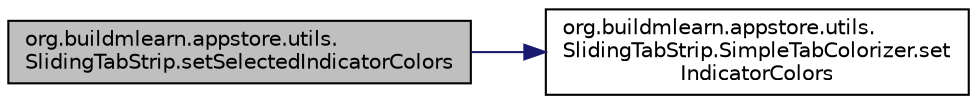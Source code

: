 digraph "org.buildmlearn.appstore.utils.SlidingTabStrip.setSelectedIndicatorColors"
{
 // INTERACTIVE_SVG=YES
  bgcolor="transparent";
  edge [fontname="Helvetica",fontsize="10",labelfontname="Helvetica",labelfontsize="10"];
  node [fontname="Helvetica",fontsize="10",shape=record];
  rankdir="LR";
  Node1 [label="org.buildmlearn.appstore.utils.\lSlidingTabStrip.setSelectedIndicatorColors",height=0.2,width=0.4,color="black", fillcolor="grey75", style="filled", fontcolor="black"];
  Node1 -> Node2 [color="midnightblue",fontsize="10",style="solid",fontname="Helvetica"];
  Node2 [label="org.buildmlearn.appstore.utils.\lSlidingTabStrip.SimpleTabColorizer.set\lIndicatorColors",height=0.2,width=0.4,color="black",URL="$d7/d95/classorg_1_1buildmlearn_1_1appstore_1_1utils_1_1_sliding_tab_strip_1_1_simple_tab_colorizer.html#ac7f6cb67aab2132317215aeb8e8674fe",tooltip="Sets the Indicator colors for the Tabs. "];
}
